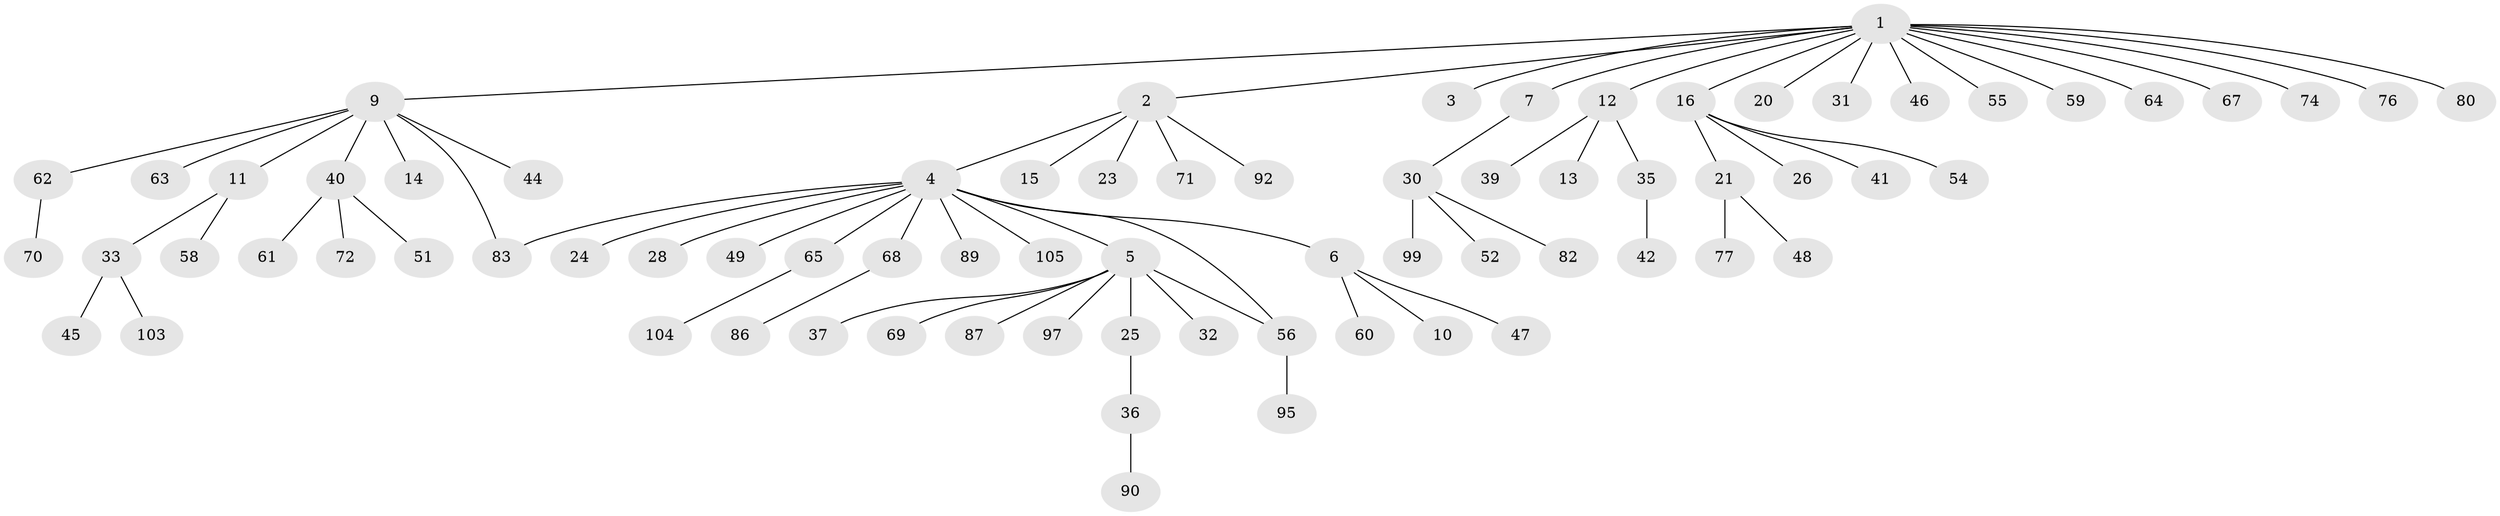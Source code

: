 // Generated by graph-tools (version 1.1) at 2025/23/03/03/25 07:23:53]
// undirected, 75 vertices, 76 edges
graph export_dot {
graph [start="1"]
  node [color=gray90,style=filled];
  1 [super="+22"];
  2 [super="+27"];
  3;
  4 [super="+19"];
  5 [super="+88"];
  6 [super="+8"];
  7 [super="+38"];
  9 [super="+81"];
  10 [super="+18"];
  11;
  12 [super="+29"];
  13;
  14;
  15;
  16 [super="+17"];
  20;
  21 [super="+43"];
  23 [super="+79"];
  24 [super="+50"];
  25 [super="+75"];
  26;
  28;
  30 [super="+84"];
  31 [super="+57"];
  32 [super="+78"];
  33 [super="+34"];
  35;
  36 [super="+101"];
  37;
  39;
  40 [super="+66"];
  41;
  42 [super="+91"];
  44;
  45 [super="+73"];
  46;
  47 [super="+85"];
  48;
  49;
  51;
  52 [super="+53"];
  54;
  55;
  56;
  58 [super="+94"];
  59;
  60 [super="+100"];
  61;
  62 [super="+96"];
  63;
  64;
  65 [super="+102"];
  67;
  68 [super="+93"];
  69 [super="+98"];
  70;
  71;
  72;
  74;
  76;
  77;
  80;
  82;
  83;
  86;
  87;
  89;
  90;
  92;
  95;
  97;
  99;
  103;
  104;
  105;
  1 -- 2;
  1 -- 3;
  1 -- 7;
  1 -- 9;
  1 -- 12;
  1 -- 16;
  1 -- 20;
  1 -- 31;
  1 -- 46;
  1 -- 55;
  1 -- 59;
  1 -- 64;
  1 -- 67;
  1 -- 74;
  1 -- 76;
  1 -- 80;
  2 -- 4;
  2 -- 15;
  2 -- 23;
  2 -- 92;
  2 -- 71;
  4 -- 5;
  4 -- 6;
  4 -- 24;
  4 -- 56;
  4 -- 83;
  4 -- 89;
  4 -- 105;
  4 -- 65;
  4 -- 49;
  4 -- 68;
  4 -- 28;
  5 -- 25;
  5 -- 32;
  5 -- 37;
  5 -- 69;
  5 -- 87;
  5 -- 56;
  5 -- 97;
  6 -- 10;
  6 -- 47;
  6 -- 60;
  7 -- 30;
  9 -- 11;
  9 -- 14;
  9 -- 40;
  9 -- 44;
  9 -- 62;
  9 -- 63;
  9 -- 83;
  11 -- 33;
  11 -- 58;
  12 -- 13;
  12 -- 35;
  12 -- 39;
  16 -- 21;
  16 -- 26;
  16 -- 41;
  16 -- 54;
  21 -- 77;
  21 -- 48;
  25 -- 36;
  30 -- 52;
  30 -- 82;
  30 -- 99;
  33 -- 45;
  33 -- 103;
  35 -- 42;
  36 -- 90;
  40 -- 51;
  40 -- 61;
  40 -- 72;
  56 -- 95;
  62 -- 70;
  65 -- 104;
  68 -- 86;
}
